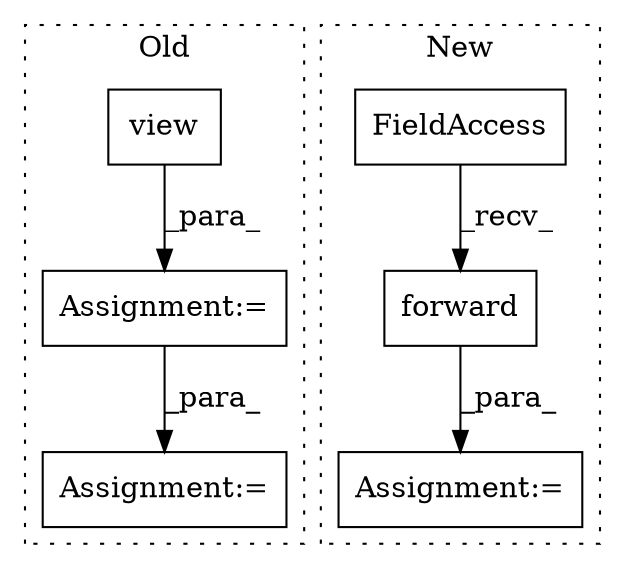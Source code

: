digraph G {
subgraph cluster0 {
1 [label="view" a="32" s="3795,3823" l="5,1" shape="box"];
5 [label="Assignment:=" a="7" s="3831" l="1" shape="box"];
6 [label="Assignment:=" a="7" s="3947" l="7" shape="box"];
label = "Old";
style="dotted";
}
subgraph cluster1 {
2 [label="forward" a="32" s="11543,11575" l="8,1" shape="box"];
3 [label="FieldAccess" a="22" s="11528" l="14" shape="box"];
4 [label="Assignment:=" a="7" s="11526" l="2" shape="box"];
label = "New";
style="dotted";
}
1 -> 5 [label="_para_"];
2 -> 4 [label="_para_"];
3 -> 2 [label="_recv_"];
5 -> 6 [label="_para_"];
}